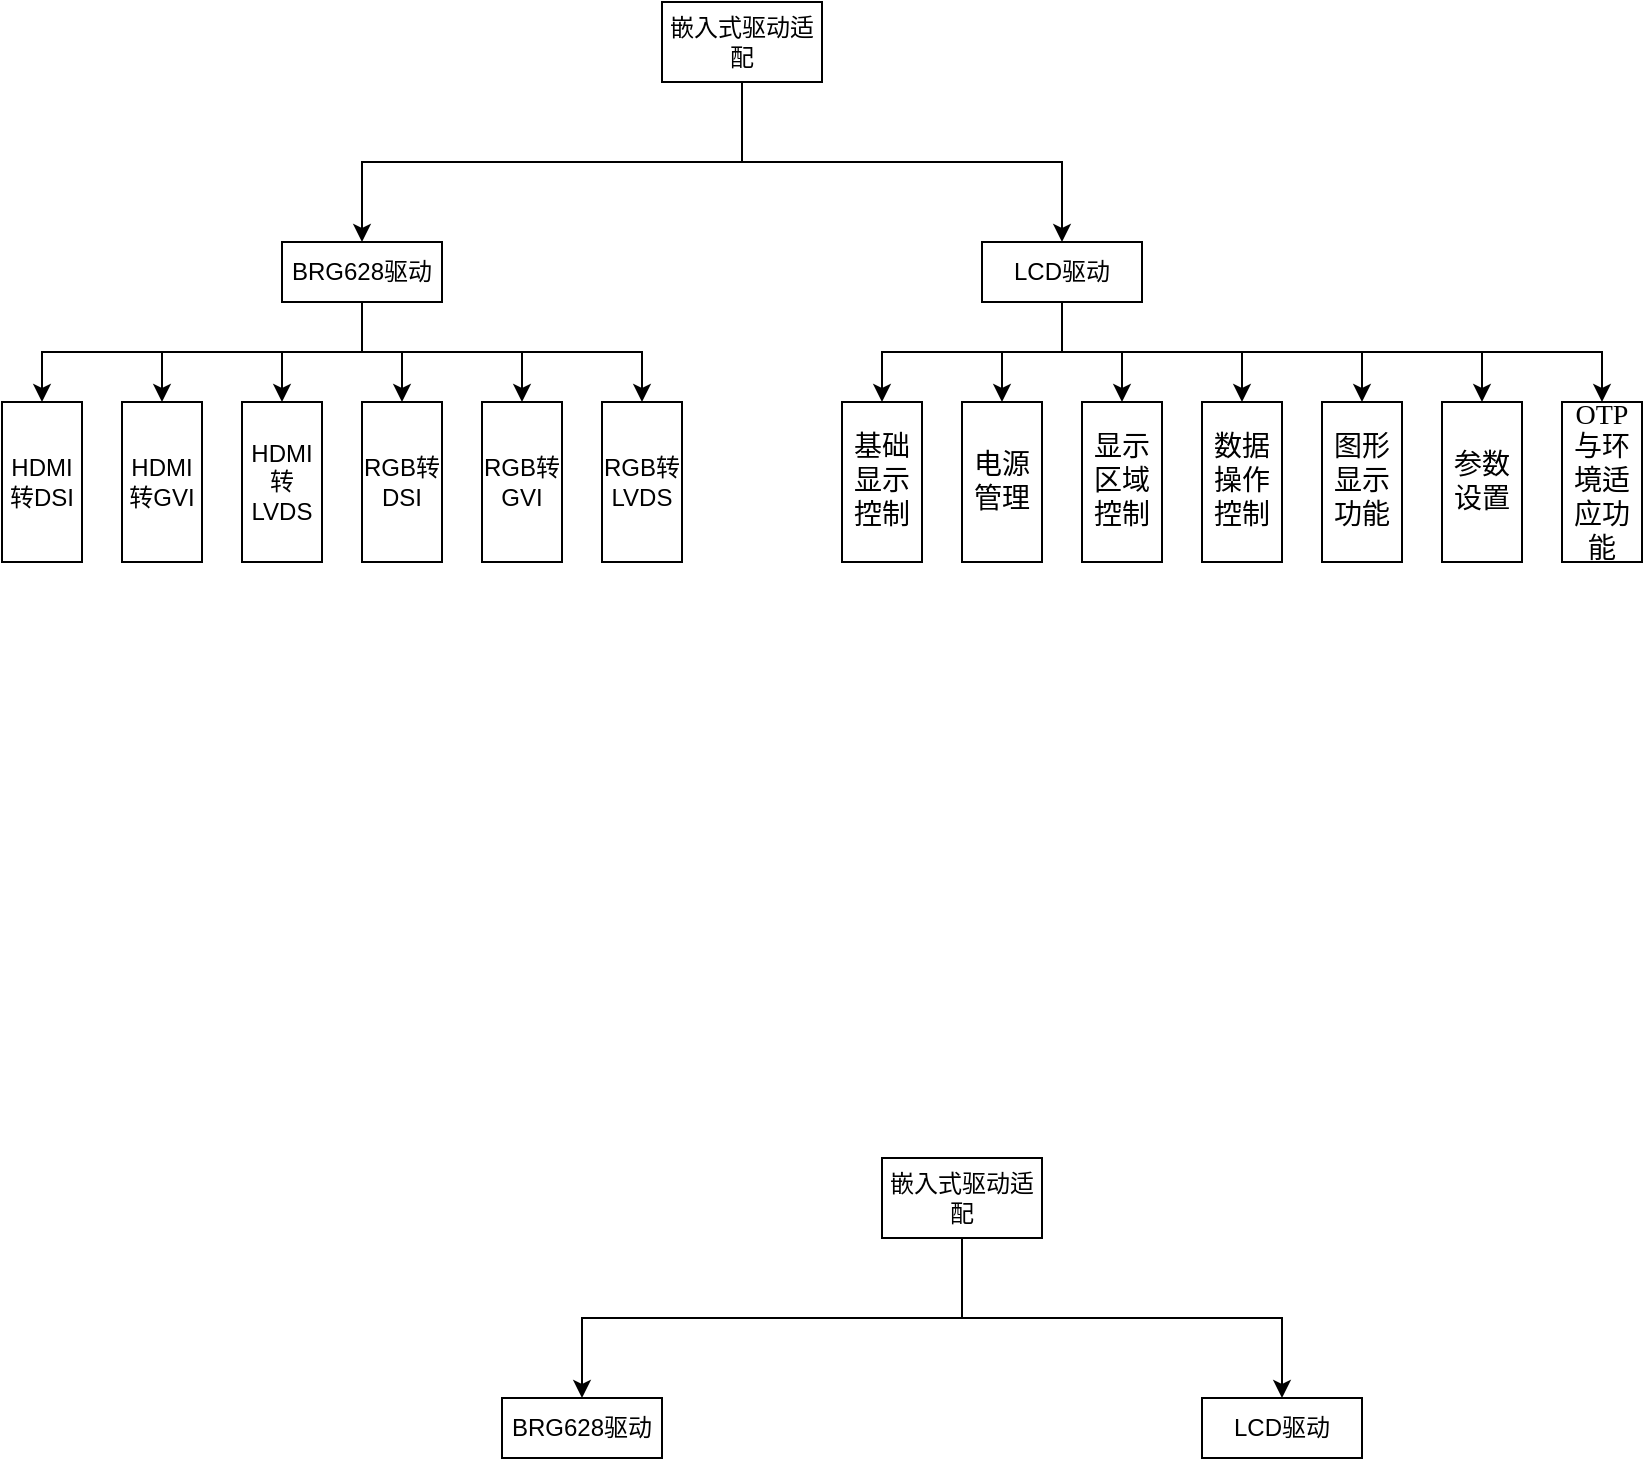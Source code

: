 <mxfile version="27.0.6">
  <diagram name="第 1 页" id="japMbIAOzuZkcFbrZrBM">
    <mxGraphModel dx="1426" dy="811" grid="0" gridSize="10" guides="1" tooltips="1" connect="1" arrows="1" fold="1" page="1" pageScale="1" pageWidth="1654" pageHeight="2336" math="0" shadow="0">
      <root>
        <mxCell id="0" />
        <mxCell id="1" parent="0" />
        <mxCell id="VER0p9L-tkisMN6lT24T-41" style="edgeStyle=elbowEdgeStyle;rounded=0;orthogonalLoop=1;jettySize=auto;elbow=vertical;html=1;entryX=0.5;entryY=0;entryDx=0;entryDy=0;labelBackgroundColor=none;fontColor=default;" parent="1" source="VER0p9L-tkisMN6lT24T-1" target="VER0p9L-tkisMN6lT24T-2" edge="1">
          <mxGeometry relative="1" as="geometry" />
        </mxCell>
        <mxCell id="VER0p9L-tkisMN6lT24T-43" style="edgeStyle=elbowEdgeStyle;rounded=0;orthogonalLoop=1;jettySize=auto;elbow=vertical;html=1;entryX=0.5;entryY=0;entryDx=0;entryDy=0;labelBackgroundColor=none;fontColor=default;" parent="1" source="VER0p9L-tkisMN6lT24T-1" target="VER0p9L-tkisMN6lT24T-7" edge="1">
          <mxGeometry relative="1" as="geometry" />
        </mxCell>
        <mxCell id="VER0p9L-tkisMN6lT24T-1" value="嵌入式驱动适配" style="rounded=0;whiteSpace=wrap;html=1;labelBackgroundColor=none;" parent="1" vertex="1">
          <mxGeometry x="470" y="280" width="80" height="40" as="geometry" />
        </mxCell>
        <mxCell id="w4B4ZbAc3VxCVt6JShG3-23" style="edgeStyle=elbowEdgeStyle;rounded=0;orthogonalLoop=1;jettySize=auto;elbow=vertical;html=1;entryX=0.5;entryY=0;entryDx=0;entryDy=0;" parent="1" source="VER0p9L-tkisMN6lT24T-2" target="w4B4ZbAc3VxCVt6JShG3-11" edge="1">
          <mxGeometry relative="1" as="geometry" />
        </mxCell>
        <mxCell id="w4B4ZbAc3VxCVt6JShG3-24" style="edgeStyle=elbowEdgeStyle;rounded=0;orthogonalLoop=1;jettySize=auto;elbow=vertical;html=1;entryX=0.5;entryY=0;entryDx=0;entryDy=0;" parent="1" source="VER0p9L-tkisMN6lT24T-2" target="w4B4ZbAc3VxCVt6JShG3-13" edge="1">
          <mxGeometry relative="1" as="geometry" />
        </mxCell>
        <mxCell id="w4B4ZbAc3VxCVt6JShG3-25" style="edgeStyle=elbowEdgeStyle;rounded=0;orthogonalLoop=1;jettySize=auto;elbow=vertical;html=1;entryX=0.5;entryY=0;entryDx=0;entryDy=0;" parent="1" source="VER0p9L-tkisMN6lT24T-2" target="w4B4ZbAc3VxCVt6JShG3-12" edge="1">
          <mxGeometry relative="1" as="geometry" />
        </mxCell>
        <mxCell id="w4B4ZbAc3VxCVt6JShG3-26" style="edgeStyle=elbowEdgeStyle;rounded=0;orthogonalLoop=1;jettySize=auto;elbow=vertical;html=1;entryX=0.5;entryY=0;entryDx=0;entryDy=0;" parent="1" source="VER0p9L-tkisMN6lT24T-2" target="w4B4ZbAc3VxCVt6JShG3-10" edge="1">
          <mxGeometry relative="1" as="geometry" />
        </mxCell>
        <mxCell id="w4B4ZbAc3VxCVt6JShG3-27" style="edgeStyle=elbowEdgeStyle;rounded=0;orthogonalLoop=1;jettySize=auto;elbow=vertical;html=1;entryX=0.5;entryY=0;entryDx=0;entryDy=0;" parent="1" source="VER0p9L-tkisMN6lT24T-2" target="w4B4ZbAc3VxCVt6JShG3-1" edge="1">
          <mxGeometry relative="1" as="geometry" />
        </mxCell>
        <mxCell id="w4B4ZbAc3VxCVt6JShG3-28" style="edgeStyle=elbowEdgeStyle;rounded=0;orthogonalLoop=1;jettySize=auto;elbow=vertical;html=1;entryX=0.5;entryY=0;entryDx=0;entryDy=0;" parent="1" source="VER0p9L-tkisMN6lT24T-2" target="w4B4ZbAc3VxCVt6JShG3-7" edge="1">
          <mxGeometry relative="1" as="geometry" />
        </mxCell>
        <mxCell id="VER0p9L-tkisMN6lT24T-2" value="BRG628驱动" style="rounded=0;whiteSpace=wrap;html=1;labelBackgroundColor=none;" parent="1" vertex="1">
          <mxGeometry x="280" y="400" width="80" height="30" as="geometry" />
        </mxCell>
        <mxCell id="w4B4ZbAc3VxCVt6JShG3-29" style="edgeStyle=elbowEdgeStyle;rounded=0;orthogonalLoop=1;jettySize=auto;elbow=vertical;html=1;entryX=0.5;entryY=0;entryDx=0;entryDy=0;" parent="1" source="VER0p9L-tkisMN6lT24T-7" target="w4B4ZbAc3VxCVt6JShG3-16" edge="1">
          <mxGeometry relative="1" as="geometry" />
        </mxCell>
        <mxCell id="w4B4ZbAc3VxCVt6JShG3-30" style="edgeStyle=elbowEdgeStyle;rounded=0;orthogonalLoop=1;jettySize=auto;elbow=vertical;html=1;" parent="1" source="VER0p9L-tkisMN6lT24T-7" target="w4B4ZbAc3VxCVt6JShG3-17" edge="1">
          <mxGeometry relative="1" as="geometry" />
        </mxCell>
        <mxCell id="w4B4ZbAc3VxCVt6JShG3-31" style="edgeStyle=elbowEdgeStyle;rounded=0;orthogonalLoop=1;jettySize=auto;elbow=vertical;html=1;entryX=0.5;entryY=0;entryDx=0;entryDy=0;" parent="1" source="VER0p9L-tkisMN6lT24T-7" target="w4B4ZbAc3VxCVt6JShG3-15" edge="1">
          <mxGeometry relative="1" as="geometry" />
        </mxCell>
        <mxCell id="w4B4ZbAc3VxCVt6JShG3-33" style="edgeStyle=elbowEdgeStyle;rounded=0;orthogonalLoop=1;jettySize=auto;elbow=vertical;html=1;entryX=0.5;entryY=0;entryDx=0;entryDy=0;" parent="1" source="VER0p9L-tkisMN6lT24T-7" target="w4B4ZbAc3VxCVt6JShG3-18" edge="1">
          <mxGeometry relative="1" as="geometry" />
        </mxCell>
        <mxCell id="w4B4ZbAc3VxCVt6JShG3-34" style="edgeStyle=elbowEdgeStyle;rounded=0;orthogonalLoop=1;jettySize=auto;elbow=vertical;html=1;entryX=0.5;entryY=0;entryDx=0;entryDy=0;" parent="1" source="VER0p9L-tkisMN6lT24T-7" target="w4B4ZbAc3VxCVt6JShG3-19" edge="1">
          <mxGeometry relative="1" as="geometry" />
        </mxCell>
        <mxCell id="w4B4ZbAc3VxCVt6JShG3-36" style="edgeStyle=elbowEdgeStyle;rounded=0;orthogonalLoop=1;jettySize=auto;elbow=vertical;html=1;" parent="1" source="VER0p9L-tkisMN6lT24T-7" target="w4B4ZbAc3VxCVt6JShG3-20" edge="1">
          <mxGeometry relative="1" as="geometry" />
        </mxCell>
        <mxCell id="w4B4ZbAc3VxCVt6JShG3-37" style="edgeStyle=elbowEdgeStyle;rounded=0;orthogonalLoop=1;jettySize=auto;elbow=vertical;html=1;entryX=0.5;entryY=0;entryDx=0;entryDy=0;" parent="1" source="VER0p9L-tkisMN6lT24T-7" target="w4B4ZbAc3VxCVt6JShG3-21" edge="1">
          <mxGeometry relative="1" as="geometry" />
        </mxCell>
        <mxCell id="VER0p9L-tkisMN6lT24T-7" value="LCD驱动" style="rounded=0;whiteSpace=wrap;html=1;labelBackgroundColor=none;" parent="1" vertex="1">
          <mxGeometry x="630" y="400" width="80" height="30" as="geometry" />
        </mxCell>
        <mxCell id="w4B4ZbAc3VxCVt6JShG3-1" value="HDMI转GVI" style="rounded=0;whiteSpace=wrap;html=1;labelBackgroundColor=none;fillColor=none;" parent="1" vertex="1">
          <mxGeometry x="200" y="480" width="40" height="80" as="geometry" />
        </mxCell>
        <mxCell id="w4B4ZbAc3VxCVt6JShG3-7" value="HDMI转DSI" style="rounded=0;whiteSpace=wrap;html=1;labelBackgroundColor=none;fillColor=none;" parent="1" vertex="1">
          <mxGeometry x="140" y="480" width="40" height="80" as="geometry" />
        </mxCell>
        <mxCell id="w4B4ZbAc3VxCVt6JShG3-10" value="HDMI转LVDS" style="rounded=0;whiteSpace=wrap;html=1;labelBackgroundColor=none;fillColor=none;" parent="1" vertex="1">
          <mxGeometry x="260" y="480" width="40" height="80" as="geometry" />
        </mxCell>
        <mxCell id="w4B4ZbAc3VxCVt6JShG3-11" value="RGB转DSI" style="rounded=0;whiteSpace=wrap;html=1;labelBackgroundColor=none;fillColor=none;" parent="1" vertex="1">
          <mxGeometry x="320" y="480" width="40" height="80" as="geometry" />
        </mxCell>
        <mxCell id="w4B4ZbAc3VxCVt6JShG3-12" value="RGB转LVDS" style="rounded=0;whiteSpace=wrap;html=1;labelBackgroundColor=none;fillColor=none;" parent="1" vertex="1">
          <mxGeometry x="440" y="480" width="40" height="80" as="geometry" />
        </mxCell>
        <mxCell id="w4B4ZbAc3VxCVt6JShG3-13" value="RGB转GVI" style="rounded=0;whiteSpace=wrap;html=1;labelBackgroundColor=none;fillColor=none;" parent="1" vertex="1">
          <mxGeometry x="380" y="480" width="40" height="80" as="geometry" />
        </mxCell>
        <mxCell id="w4B4ZbAc3VxCVt6JShG3-15" value="&lt;p class=&quot;MsoNormal&quot;&gt;&lt;span style=&quot;mso-spacerun:&#39;yes&#39;;font-family:宋体;mso-ascii-font-family:&#39;Times New Roman&#39;;&lt;br/&gt;mso-hansi-font-family:&#39;Times New Roman&#39;;mso-bidi-font-family:&#39;Times New Roman&#39;;font-size:10.5pt;&lt;br/&gt;mso-font-kerning:1.0pt;&quot;&gt;基础显示控制&lt;/span&gt;&lt;/p&gt;" style="rounded=0;whiteSpace=wrap;html=1;labelBackgroundColor=none;fillColor=none;" parent="1" vertex="1">
          <mxGeometry x="560" y="480" width="40" height="80" as="geometry" />
        </mxCell>
        <mxCell id="w4B4ZbAc3VxCVt6JShG3-16" value="&lt;p class=&quot;MsoNormal&quot;&gt;&lt;span style=&quot;mso-spacerun:&#39;yes&#39;;font-family:宋体;mso-ascii-font-family:&#39;Times New Roman&#39;;&lt;br/&gt;mso-hansi-font-family:&#39;Times New Roman&#39;;mso-bidi-font-family:&#39;Times New Roman&#39;;font-size:10.5pt;&lt;br/&gt;mso-font-kerning:1.0pt;&quot;&gt;电源管理&lt;/span&gt;&lt;/p&gt;" style="rounded=0;whiteSpace=wrap;html=1;labelBackgroundColor=none;fillColor=none;" parent="1" vertex="1">
          <mxGeometry x="620" y="480" width="40" height="80" as="geometry" />
        </mxCell>
        <mxCell id="w4B4ZbAc3VxCVt6JShG3-17" value="&lt;p class=&quot;MsoNormal&quot;&gt;&lt;span style=&quot;mso-spacerun:&#39;yes&#39;;font-family:宋体;mso-ascii-font-family:&#39;Times New Roman&#39;;&lt;br/&gt;mso-hansi-font-family:&#39;Times New Roman&#39;;mso-bidi-font-family:&#39;Times New Roman&#39;;font-size:10.5pt;&lt;br/&gt;mso-font-kerning:1.0pt;&quot;&gt;显示区域控制&lt;/span&gt;&lt;/p&gt;" style="rounded=0;whiteSpace=wrap;html=1;labelBackgroundColor=none;fillColor=none;" parent="1" vertex="1">
          <mxGeometry x="680" y="480" width="40" height="80" as="geometry" />
        </mxCell>
        <mxCell id="w4B4ZbAc3VxCVt6JShG3-18" value="&lt;p class=&quot;MsoNormal&quot;&gt;&lt;span style=&quot;mso-spacerun:&#39;yes&#39;;font-family:宋体;mso-ascii-font-family:&#39;Times New Roman&#39;;&lt;br/&gt;mso-hansi-font-family:&#39;Times New Roman&#39;;mso-bidi-font-family:&#39;Times New Roman&#39;;font-size:10.5pt;&lt;br/&gt;mso-font-kerning:1.0pt;&quot;&gt;数据操作控制&lt;/span&gt;&lt;/p&gt;" style="rounded=0;whiteSpace=wrap;html=1;labelBackgroundColor=none;fillColor=none;" parent="1" vertex="1">
          <mxGeometry x="740" y="480" width="40" height="80" as="geometry" />
        </mxCell>
        <mxCell id="w4B4ZbAc3VxCVt6JShG3-19" value="&lt;p class=&quot;MsoNormal&quot;&gt;&lt;span style=&quot;mso-spacerun:&#39;yes&#39;;font-family:宋体;mso-ascii-font-family:&#39;Times New Roman&#39;;&lt;br/&gt;mso-hansi-font-family:&#39;Times New Roman&#39;;mso-bidi-font-family:&#39;Times New Roman&#39;;font-size:10.5pt;&lt;br/&gt;mso-font-kerning:1.0pt;&quot;&gt;图形显示功能&lt;/span&gt;&lt;/p&gt;" style="rounded=0;whiteSpace=wrap;html=1;labelBackgroundColor=none;fillColor=none;" parent="1" vertex="1">
          <mxGeometry x="800" y="480" width="40" height="80" as="geometry" />
        </mxCell>
        <mxCell id="w4B4ZbAc3VxCVt6JShG3-20" value="&lt;p class=&quot;MsoNormal&quot;&gt;&lt;span style=&quot;mso-spacerun:&#39;yes&#39;;font-family:宋体;mso-ascii-font-family:&#39;Times New Roman&#39;;&lt;br/&gt;mso-hansi-font-family:&#39;Times New Roman&#39;;mso-bidi-font-family:&#39;Times New Roman&#39;;font-size:10.5pt;&lt;br/&gt;mso-font-kerning:1.0pt;&quot;&gt;参数设置&lt;/span&gt;&lt;/p&gt;" style="rounded=0;whiteSpace=wrap;html=1;labelBackgroundColor=none;fillColor=none;" parent="1" vertex="1">
          <mxGeometry x="860" y="480" width="40" height="80" as="geometry" />
        </mxCell>
        <mxCell id="w4B4ZbAc3VxCVt6JShG3-21" value="&lt;p class=&quot;MsoNormal&quot;&gt;&lt;span style=&quot;mso-spacerun:&#39;yes&#39;;font-family:宋体;mso-ascii-font-family:&#39;Times New Roman&#39;;&lt;br/&gt;mso-hansi-font-family:&#39;Times New Roman&#39;;mso-bidi-font-family:&#39;Times New Roman&#39;;font-size:10.5pt;&lt;br/&gt;mso-font-kerning:1.0pt;&quot;&gt;&lt;font face=&quot;Times New Roman&quot;&gt;OTP&lt;/font&gt;&lt;font face=&quot;宋体&quot;&gt;与环境适应功能&lt;/font&gt;&lt;/span&gt;&lt;/p&gt;" style="rounded=0;whiteSpace=wrap;html=1;labelBackgroundColor=none;fillColor=none;" parent="1" vertex="1">
          <mxGeometry x="920" y="480" width="40" height="80" as="geometry" />
        </mxCell>
        <mxCell id="s5idl0Fn4ySrWmzEbjUN-1" style="edgeStyle=elbowEdgeStyle;rounded=0;orthogonalLoop=1;jettySize=auto;elbow=vertical;html=1;entryX=0.5;entryY=0;entryDx=0;entryDy=0;labelBackgroundColor=none;fontColor=default;" edge="1" parent="1" source="s5idl0Fn4ySrWmzEbjUN-3" target="s5idl0Fn4ySrWmzEbjUN-4">
          <mxGeometry relative="1" as="geometry" />
        </mxCell>
        <mxCell id="s5idl0Fn4ySrWmzEbjUN-2" style="edgeStyle=elbowEdgeStyle;rounded=0;orthogonalLoop=1;jettySize=auto;elbow=vertical;html=1;entryX=0.5;entryY=0;entryDx=0;entryDy=0;labelBackgroundColor=none;fontColor=default;" edge="1" parent="1" source="s5idl0Fn4ySrWmzEbjUN-3" target="s5idl0Fn4ySrWmzEbjUN-5">
          <mxGeometry relative="1" as="geometry" />
        </mxCell>
        <mxCell id="s5idl0Fn4ySrWmzEbjUN-3" value="嵌入式驱动适配" style="rounded=0;whiteSpace=wrap;html=1;labelBackgroundColor=none;" vertex="1" parent="1">
          <mxGeometry x="580" y="858" width="80" height="40" as="geometry" />
        </mxCell>
        <mxCell id="s5idl0Fn4ySrWmzEbjUN-4" value="BRG628驱动" style="rounded=0;whiteSpace=wrap;html=1;labelBackgroundColor=none;" vertex="1" parent="1">
          <mxGeometry x="390" y="978" width="80" height="30" as="geometry" />
        </mxCell>
        <mxCell id="s5idl0Fn4ySrWmzEbjUN-5" value="LCD驱动" style="rounded=0;whiteSpace=wrap;html=1;labelBackgroundColor=none;" vertex="1" parent="1">
          <mxGeometry x="740" y="978" width="80" height="30" as="geometry" />
        </mxCell>
      </root>
    </mxGraphModel>
  </diagram>
</mxfile>
